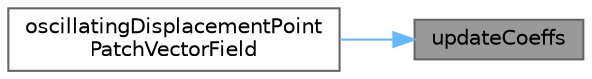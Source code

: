 digraph "updateCoeffs"
{
 // LATEX_PDF_SIZE
  bgcolor="transparent";
  edge [fontname=Helvetica,fontsize=10,labelfontname=Helvetica,labelfontsize=10];
  node [fontname=Helvetica,fontsize=10,shape=box,height=0.2,width=0.4];
  rankdir="RL";
  Node1 [id="Node000001",label="updateCoeffs",height=0.2,width=0.4,color="gray40", fillcolor="grey60", style="filled", fontcolor="black",tooltip=" "];
  Node1 -> Node2 [id="edge1_Node000001_Node000002",dir="back",color="steelblue1",style="solid",tooltip=" "];
  Node2 [id="Node000002",label="oscillatingDisplacementPoint\lPatchVectorField",height=0.2,width=0.4,color="grey40", fillcolor="white", style="filled",URL="$classFoam_1_1oscillatingDisplacementPointPatchVectorField.html#a98f2e4001a6dfd1c1598d3052030a60c",tooltip=" "];
}
